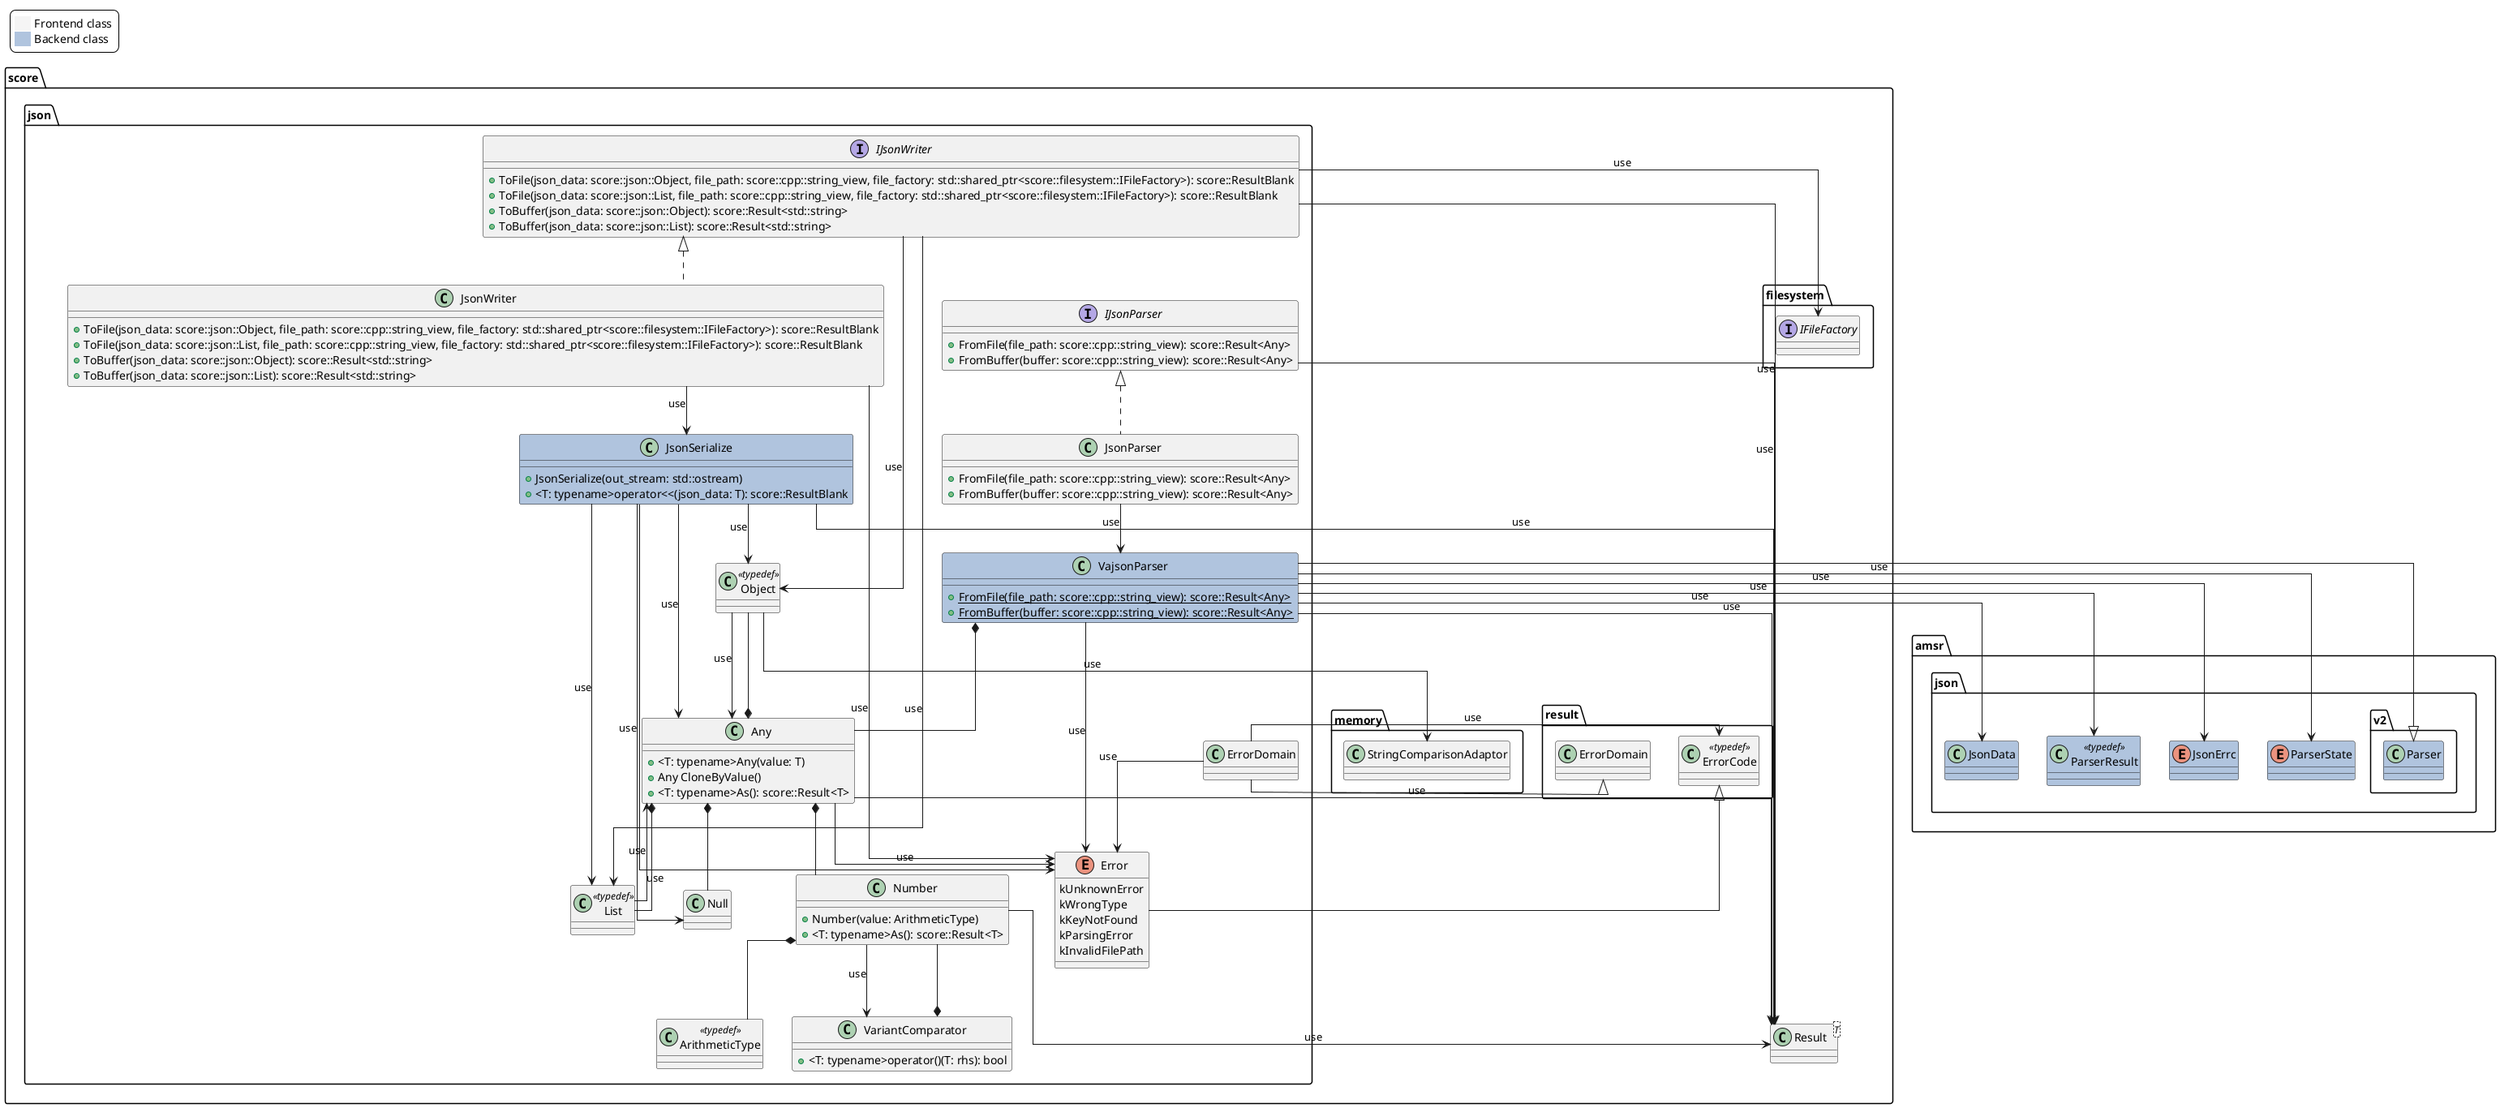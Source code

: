 ' *******************************************************************************
' Copyright (c) 2025 Contributors to the Eclipse Foundation
'
' See the NOTICE file(s) distributed with this work for additional
' information regarding copyright ownership.
'
' This program and the accompanying materials are made available under the
' terms of the Apache License Version 2.0 which is available at
' https://www.apache.org/licenses/LICENSE-2.0
'
' SPDX-License-Identifier: Apache-2.0
' *******************************************************************************

@startuml

skinparam linetype ortho

skinparam legend {
  backgroundColor #White
  entrySeparator #White
}


legend top left
<#White,#White>|<#WhiteSmoke>| Frontend class |
|<#LightSteelBlue>      | Backend class |
end legend


set separator ::


class score::Result<T>


interface score::filesystem::IFileFactory


class score::result::ErrorCode <<typedef>>

score::result::ErrorCode <|-- score::json::Error


class score::result::ErrorDomain

score::result::ErrorDomain <|-- score::json::ErrorDomain


class score::memory::StringComparisonAdaptor


interface score::json::IJsonWriter {
  +ToFile(json_data: score::json::Object, file_path: score::cpp::string_view, file_factory: std::shared_ptr<score::filesystem::IFileFactory>): score::ResultBlank
  +ToFile(json_data: score::json::List, file_path: score::cpp::string_view, file_factory: std::shared_ptr<score::filesystem::IFileFactory>): score::ResultBlank
  +ToBuffer(json_data: score::json::Object): score::Result<std::string>
  +ToBuffer(json_data: score::json::List): score::Result<std::string>
}

score::json::IJsonWriter <|.. score::json::JsonWriter
score::json::IJsonWriter --> score::filesystem::IFileFactory : use
score::json::IJsonWriter --> score::json::Object : use
score::json::IJsonWriter --> score::json::List : use
score::json::IJsonWriter --> score::Result : use


class score::json::JsonWriter {
  +ToFile(json_data: score::json::Object, file_path: score::cpp::string_view, file_factory: std::shared_ptr<score::filesystem::IFileFactory>): score::ResultBlank
  +ToFile(json_data: score::json::List, file_path: score::cpp::string_view, file_factory: std::shared_ptr<score::filesystem::IFileFactory>): score::ResultBlank
  +ToBuffer(json_data: score::json::Object): score::Result<std::string>
  +ToBuffer(json_data: score::json::List): score::Result<std::string>
}

score::json::JsonWriter --> score::json::Error : use
score::json::JsonWriter --> score::json::JsonSerialize : use


interface score::json::IJsonParser {
  +FromFile(file_path: score::cpp::string_view): score::Result<Any>
  +FromBuffer(buffer: score::cpp::string_view): score::Result<Any>
}

score::json::IJsonParser <|.. score::json::JsonParser
score::json::IJsonParser --> score::Result : use


class score::json::JsonParser {
  +FromFile(file_path: score::cpp::string_view): score::Result<Any>
  +FromBuffer(buffer: score::cpp::string_view): score::Result<Any>
}

score::json::JsonParser --> score::json::VajsonParser : use


class score::json::JsonSerialize #LightSteelBlue {
  +JsonSerialize(out_stream: std::ostream)
  +<T: typename>operator<<(json_data: T): score::ResultBlank
}

score::json::JsonSerialize --> score::json::Any : use
score::json::JsonSerialize --> score::json::Object : use
score::json::JsonSerialize --> score::json::List : use
score::json::JsonSerialize --> score::json::Null : use
score::json::JsonSerialize --> score::json::Error : use
score::json::JsonSerialize --> score::Result : use


enum amsr::json::ParserState #LightSteelBlue


enum amsr::json::JsonErrc #LightSteelBlue


class amsr::json::ParserResult <<typedef>> #LightSteelBlue


class amsr::json::v2::Parser #LightSteelBlue


class amsr::json::JsonData #LightSteelBlue

amsr::json::v2::Parser <|-- score::json::VajsonParser


class score::json::VajsonParser #LightSteelBlue {
  {static}+FromFile(file_path: score::cpp::string_view): score::Result<Any>
  {static}+FromBuffer(buffer: score::cpp::string_view): score::Result<Any>
}

score::json::VajsonParser *-- score::json::Any
score::json::VajsonParser --> score::json::Error : use
score::json::VajsonParser --> score::Result : use
score::json::VajsonParser --> amsr::json::ParserResult : use
score::json::VajsonParser --> amsr::json::ParserState : use
score::json::VajsonParser --> amsr::json::JsonErrc : use
score::json::VajsonParser --> amsr::json::JsonData : use


class score::json::Any {
  +<T: typename>Any(value: T)
  +Any CloneByValue()
  +<T: typename>As(): score::Result<T>
}

score::json::Any *--  score::json::Number
score::json::Any *--  score::json::Null
score::json::Any *--  score::json::Object
score::json::Any *--  score::json::List
score::json::Any --> score::Result : use
score::json::Any --> score::json::Error : use


class score::json::List <<typedef>>
score::json::List --> score::json::Any : use


class score::json::Object <<typedef>>
score::json::Object --> score::memory::StringComparisonAdaptor : use
score::json::Object --> score::json::Any : use


class score::json::Null


class score::json::ArithmeticType <<typedef>>


class score::json::Number {
  +Number(value: ArithmeticType)
  +<T: typename>As(): score::Result<T>
}

score::json::Number *-- score::json::ArithmeticType
score::json::Number --> score::json::VariantComparator : use
score::json::Number --> score::Result : use


class score::json::VariantComparator {
  +<T: typename>operator()(T: rhs): bool
}

score::json::VariantComparator *-- score::json::Number


enum score::json::Error {
  kUnknownError
  kWrongType
  kKeyNotFound
  kParsingError
  kInvalidFilePath
}


class score::json::ErrorDomain
score::json::ErrorDomain --> score::result::ErrorCode : use
score::json::ErrorDomain --> score::json::Error : use


@enduml